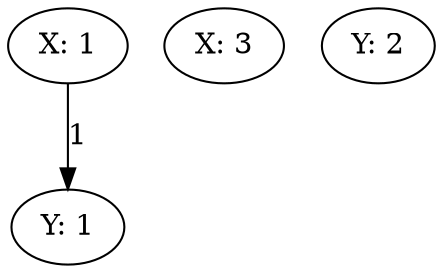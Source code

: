 digraph G {
0 [label="X: 1", pos="3,0!"];
1 [label="Y: 1", pos="5,0!"];
2 [label="X: 3", pos="3,1!"];
3 [label="Y: 2", pos="5,1!"];
0 -> 1 [ label="1"];
}
